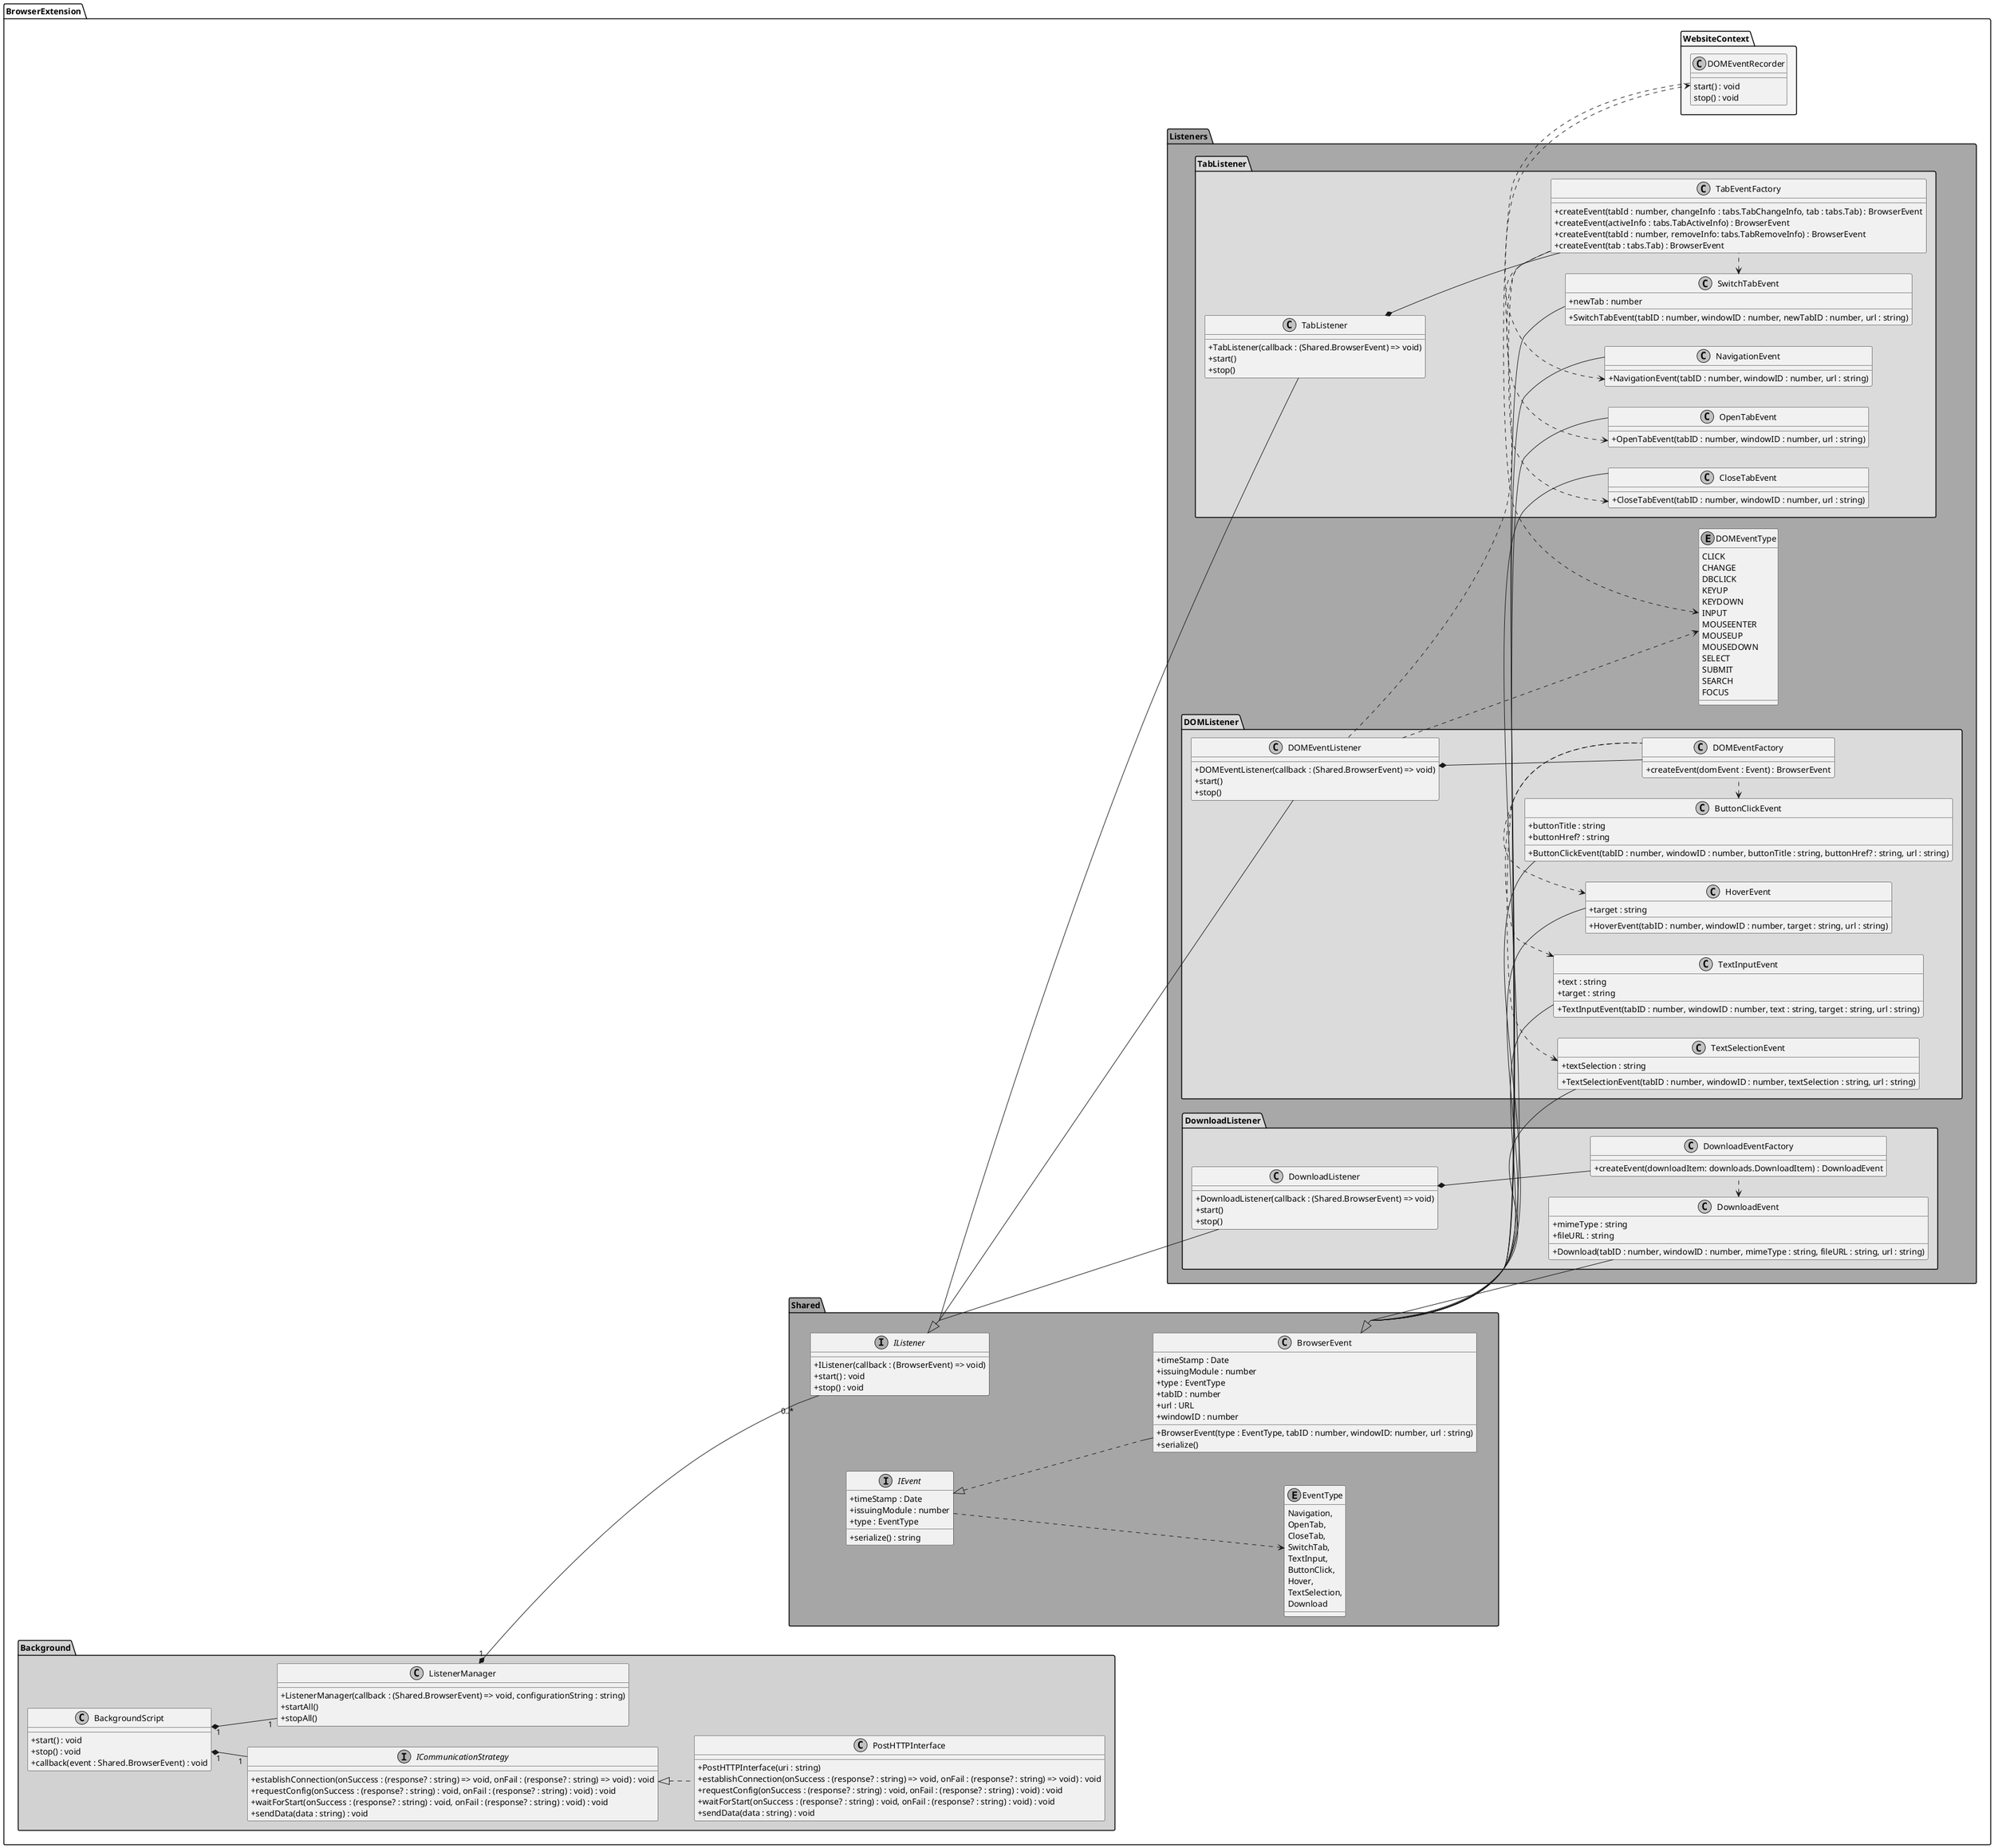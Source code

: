 @startuml
'skinparam linetype ortho
skinparam monochrome true
skinparam classAttributeIconSize 0
'skinparam backgroundColor transparent
'skinparam classBackgroundColor transparent
'skinparam style strictuml
skinparam groupInheritance 3
left to right direction
namespace BrowserExtension {
namespace Shared #A1AAA1 {

	enum EventType {
		Navigation,
		OpenTab,
		CloseTab,
		SwitchTab,
		TextInput,
		ButtonClick,
		Hover,
		TextSelection,
		Download
	}

	interface IListener {
		+ IListener(callback : (BrowserEvent) => void)
		+ start() : void
		+ stop() : void
	}

	interface IEvent {
		+ timeStamp : Date
		+ issuingModule : number
		+ type : EventType
		+ serialize() : string
	}
	IEvent ..> EventType

	
	IEvent <|.. BrowserEvent
	class BrowserEvent {
        + BrowserEvent(type : EventType, tabID : number, windowID: number, url : string)
		+ timeStamp : Date
		+ issuingModule : number
		+ type : EventType
		+ serialize()
		+ tabID : number
		+ url : URL
        + windowID : number
	}

}
namespace Background #D1D1DD {
	class BackgroundScript {
		+ start() : void
		+ stop() : void
		+ callback(event : Shared.BrowserEvent) : void
	}

    class ListenerManager {
        + ListenerManager(callback : (Shared.BrowserEvent) => void, configurationString : string)
        + startAll()
        + stopAll()
    }

	interface ICommunicationStrategy {
        + establishConnection(onSuccess : (response? : string) => void, onFail : (response? : string) => void) : void
		+ requestConfig(onSuccess : (response? : string) : void, onFail : (response? : string) : void) : void
		+ waitForStart(onSuccess : (response? : string) : void, onFail : (response? : string) : void) : void
		+ sendData(data : string) : void
	}
	class PostHTTPInterface implements ICommunicationStrategy {
		+ PostHTTPInterface(uri : string)
        + establishConnection(onSuccess : (response? : string) => void, onFail : (response? : string) => void) : void
		+ requestConfig(onSuccess : (response? : string) : void, onFail : (response? : string) : void) : void
		+ waitForStart(onSuccess : (response? : string) : void, onFail : (response? : string) : void) : void
		+ sendData(data : string) : void
	}

	BackgroundScript "1" *-- "1" ListenerManager
	ListenerManager "1" *-- "0..*" BrowserExtension.Shared.IListener
	BackgroundScript "1" *-- "1" ICommunicationStrategy

}
namespace Listeners #AAAAA1{
	namespace TabListener #DDDDD1 {
		class TabListener implements BrowserExtension.Shared.IListener {
			+ TabListener(callback : (Shared.BrowserEvent) => void)
			+ start()
			+ stop()
		}
		class OpenTabEvent extends BrowserExtension.Shared.BrowserEvent {
			+ OpenTabEvent(tabID : number, windowID : number, url : string)
		}
		class CloseTabEvent extends BrowserExtension.Shared.BrowserEvent {
			+ CloseTabEvent(tabID : number, windowID : number, url : string)
		}
		class SwitchTabEvent extends BrowserExtension.Shared.BrowserEvent {
			+ newTab : number
			+ SwitchTabEvent(tabID : number, windowID : number, newTabID : number, url : string)
		}
		class NavigationEvent extends BrowserExtension.Shared.BrowserEvent {
			+ NavigationEvent(tabID : number, windowID : number, url : string)
		}
		class TabEventFactory {
			+ createEvent(tabId : number, changeInfo : tabs.TabChangeInfo, tab : tabs.Tab) : BrowserEvent
			+ createEvent(activeInfo : tabs.TabActiveInfo) : BrowserEvent
			+ createEvent(tabId : number, removeInfo: tabs.TabRemoveInfo) : BrowserEvent
			+ createEvent(tab : tabs.Tab) : BrowserEvent
		}
		TabListener *-- TabEventFactory
		TabEventFactory .LEFT.> OpenTabEvent
		TabEventFactory .LEFT.> CloseTabEvent
		TabEventFactory .LEFT.> SwitchTabEvent
		TabEventFactory .LEFT.> NavigationEvent
	}
	namespace DOMListener #DDDDD1{
		class DOMEventListener implements BrowserExtension.Shared.IListener {
			+ DOMEventListener(callback : (Shared.BrowserEvent) => void)
			+ start()
			+ stop()
		}
        DOMEventListener ..> BrowserExtension.Listeners.DOMEventType
		class TextInputEvent extends BrowserExtension.Shared.BrowserEvent {
			+ text : string
			+ target : string
			+ TextInputEvent(tabID : number, windowID : number, text : string, target : string, url : string)
		}
		class ButtonClickEvent extends BrowserExtension.Shared.BrowserEvent {
			+ buttonTitle : string
			+ buttonHref? : string
			+ ButtonClickEvent(tabID : number, windowID : number, buttonTitle : string, buttonHref? : string, url : string)
		}
		class HoverEvent extends BrowserExtension.Shared.BrowserEvent {
			+ target : string
			+ HoverEvent(tabID : number, windowID : number, target : string, url : string)
		}
		class TextSelectionEvent extends BrowserExtension.Shared.BrowserEvent {
			+ textSelection : string
			+ TextSelectionEvent(tabID : number, windowID : number, textSelection : string, url : string)
		}
		class DOMEventFactory {
			+ createEvent(domEvent : Event) : BrowserEvent
		}
		DOMEventListener *-- DOMEventFactory
		DOMEventFactory .LEFT.> TextInputEvent
		DOMEventFactory .LEFT.> TextSelectionEvent
		DOMEventFactory .LEFT.> ButtonClickEvent
		DOMEventFactory .LEFT.> HoverEvent
	}
	namespace DownloadListener #DDDDD1{
		class DownloadListener implements BrowserExtension.Shared.IListener {
			+ DownloadListener(callback : (Shared.BrowserEvent) => void)
			+ start()
			+ stop()
		}
		class DownloadEvent extends BrowserExtension.Shared.BrowserEvent {
		    + mimeType : string
		    + fileURL : string
		    + Download(tabID : number, windowID : number, mimeType : string, fileURL : string, url : string)
		}
		class DownloadEventFactory {
			+ createEvent(downloadItem: downloads.DownloadItem) : DownloadEvent
		}
		DownloadListener *-- DownloadEventFactory
		DownloadEventFactory .LEFT.> DownloadEvent
	}
	enum DOMEventType {
		CLICK
		CHANGE
		DBCLICK
		KEYUP
		KEYDOWN
		INPUT
		MOUSEENTER
		MOUSEUP
		MOUSEDOWN
		SELECT
		SUBMIT
		SEARCH
		FOCUS
	}
}
namespace WebsiteContext #FFF1F1 {
	class DOMEventRecorder {
		start() : void
		stop() : void
	}
	DOMEventRecorder ..> BrowserExtension.Listeners.DOMEventType
	BrowserExtension.Listeners.DOMListener.DOMEventListener ..> DOMEventRecorder
}
}
@enduml
